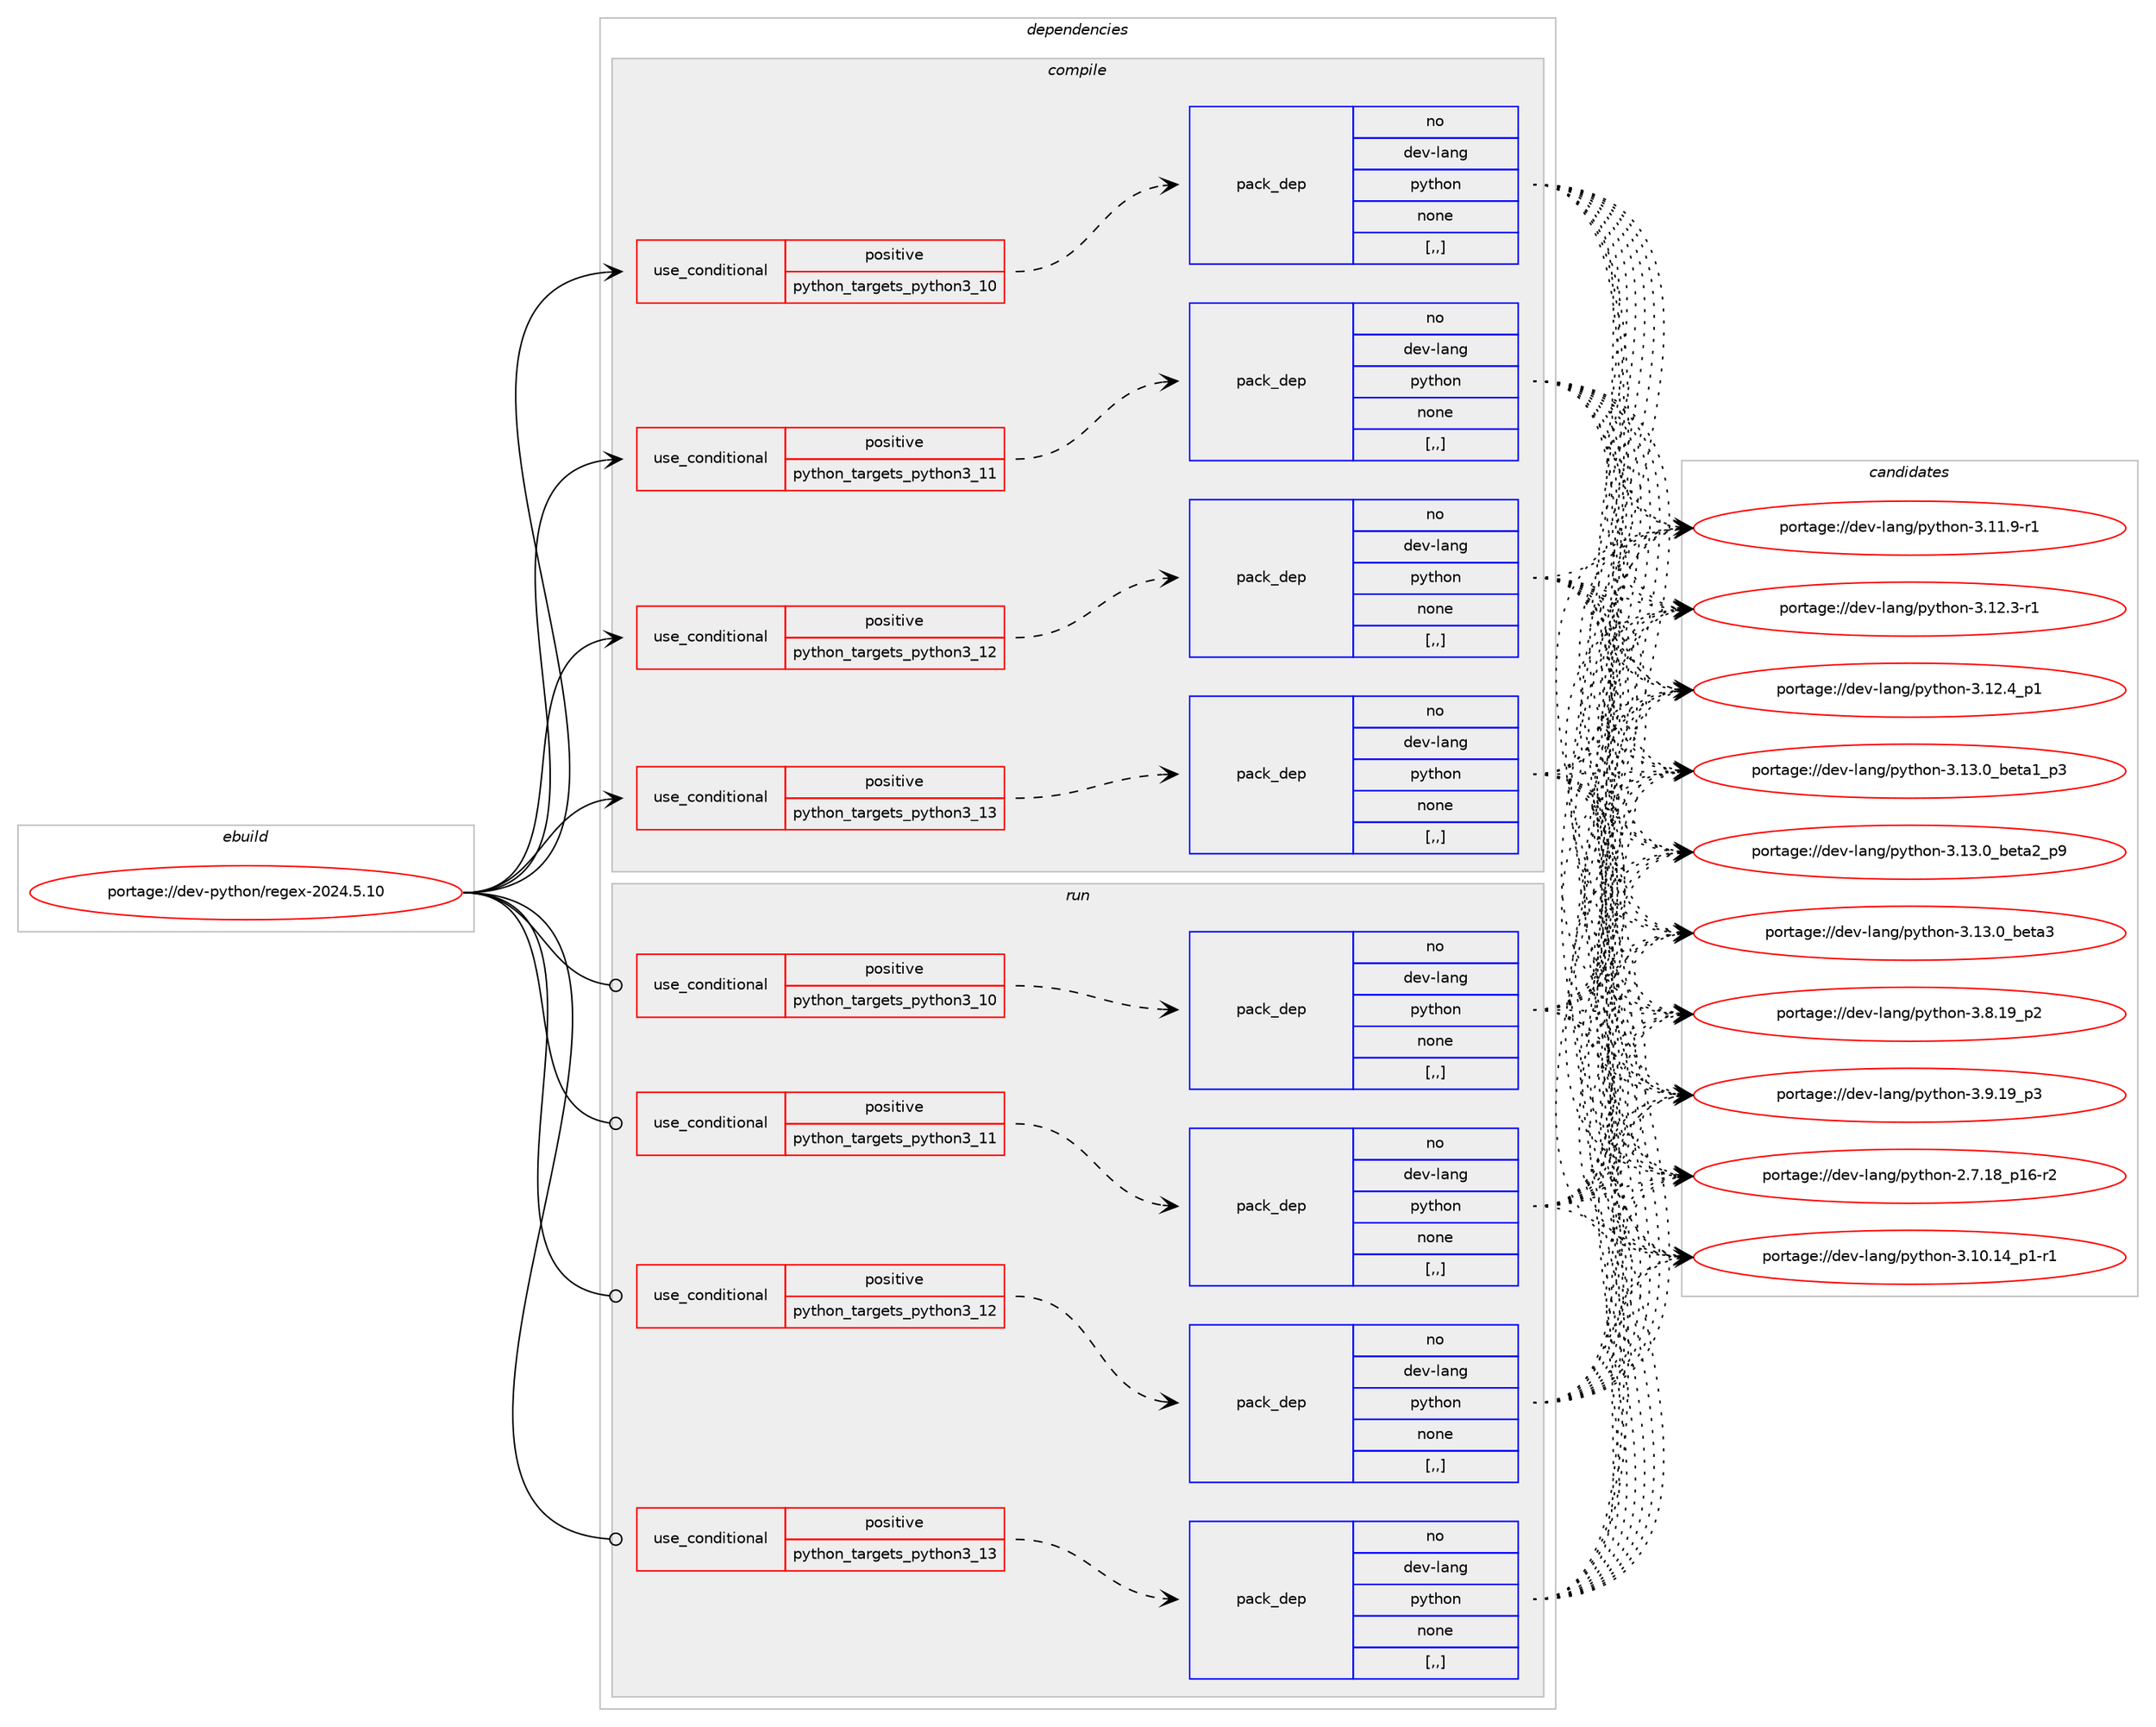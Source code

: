 digraph prolog {

# *************
# Graph options
# *************

newrank=true;
concentrate=true;
compound=true;
graph [rankdir=LR,fontname=Helvetica,fontsize=10,ranksep=1.5];#, ranksep=2.5, nodesep=0.2];
edge  [arrowhead=vee];
node  [fontname=Helvetica,fontsize=10];

# **********
# The ebuild
# **********

subgraph cluster_leftcol {
color=gray;
rank=same;
label=<<i>ebuild</i>>;
id [label="portage://dev-python/regex-2024.5.10", color=red, width=4, href="../dev-python/regex-2024.5.10.svg"];
}

# ****************
# The dependencies
# ****************

subgraph cluster_midcol {
color=gray;
label=<<i>dependencies</i>>;
subgraph cluster_compile {
fillcolor="#eeeeee";
style=filled;
label=<<i>compile</i>>;
subgraph cond37666 {
dependency157628 [label=<<TABLE BORDER="0" CELLBORDER="1" CELLSPACING="0" CELLPADDING="4"><TR><TD ROWSPAN="3" CELLPADDING="10">use_conditional</TD></TR><TR><TD>positive</TD></TR><TR><TD>python_targets_python3_10</TD></TR></TABLE>>, shape=none, color=red];
subgraph pack118724 {
dependency157629 [label=<<TABLE BORDER="0" CELLBORDER="1" CELLSPACING="0" CELLPADDING="4" WIDTH="220"><TR><TD ROWSPAN="6" CELLPADDING="30">pack_dep</TD></TR><TR><TD WIDTH="110">no</TD></TR><TR><TD>dev-lang</TD></TR><TR><TD>python</TD></TR><TR><TD>none</TD></TR><TR><TD>[,,]</TD></TR></TABLE>>, shape=none, color=blue];
}
dependency157628:e -> dependency157629:w [weight=20,style="dashed",arrowhead="vee"];
}
id:e -> dependency157628:w [weight=20,style="solid",arrowhead="vee"];
subgraph cond37667 {
dependency157630 [label=<<TABLE BORDER="0" CELLBORDER="1" CELLSPACING="0" CELLPADDING="4"><TR><TD ROWSPAN="3" CELLPADDING="10">use_conditional</TD></TR><TR><TD>positive</TD></TR><TR><TD>python_targets_python3_11</TD></TR></TABLE>>, shape=none, color=red];
subgraph pack118725 {
dependency157631 [label=<<TABLE BORDER="0" CELLBORDER="1" CELLSPACING="0" CELLPADDING="4" WIDTH="220"><TR><TD ROWSPAN="6" CELLPADDING="30">pack_dep</TD></TR><TR><TD WIDTH="110">no</TD></TR><TR><TD>dev-lang</TD></TR><TR><TD>python</TD></TR><TR><TD>none</TD></TR><TR><TD>[,,]</TD></TR></TABLE>>, shape=none, color=blue];
}
dependency157630:e -> dependency157631:w [weight=20,style="dashed",arrowhead="vee"];
}
id:e -> dependency157630:w [weight=20,style="solid",arrowhead="vee"];
subgraph cond37668 {
dependency157632 [label=<<TABLE BORDER="0" CELLBORDER="1" CELLSPACING="0" CELLPADDING="4"><TR><TD ROWSPAN="3" CELLPADDING="10">use_conditional</TD></TR><TR><TD>positive</TD></TR><TR><TD>python_targets_python3_12</TD></TR></TABLE>>, shape=none, color=red];
subgraph pack118726 {
dependency157633 [label=<<TABLE BORDER="0" CELLBORDER="1" CELLSPACING="0" CELLPADDING="4" WIDTH="220"><TR><TD ROWSPAN="6" CELLPADDING="30">pack_dep</TD></TR><TR><TD WIDTH="110">no</TD></TR><TR><TD>dev-lang</TD></TR><TR><TD>python</TD></TR><TR><TD>none</TD></TR><TR><TD>[,,]</TD></TR></TABLE>>, shape=none, color=blue];
}
dependency157632:e -> dependency157633:w [weight=20,style="dashed",arrowhead="vee"];
}
id:e -> dependency157632:w [weight=20,style="solid",arrowhead="vee"];
subgraph cond37669 {
dependency157634 [label=<<TABLE BORDER="0" CELLBORDER="1" CELLSPACING="0" CELLPADDING="4"><TR><TD ROWSPAN="3" CELLPADDING="10">use_conditional</TD></TR><TR><TD>positive</TD></TR><TR><TD>python_targets_python3_13</TD></TR></TABLE>>, shape=none, color=red];
subgraph pack118727 {
dependency157635 [label=<<TABLE BORDER="0" CELLBORDER="1" CELLSPACING="0" CELLPADDING="4" WIDTH="220"><TR><TD ROWSPAN="6" CELLPADDING="30">pack_dep</TD></TR><TR><TD WIDTH="110">no</TD></TR><TR><TD>dev-lang</TD></TR><TR><TD>python</TD></TR><TR><TD>none</TD></TR><TR><TD>[,,]</TD></TR></TABLE>>, shape=none, color=blue];
}
dependency157634:e -> dependency157635:w [weight=20,style="dashed",arrowhead="vee"];
}
id:e -> dependency157634:w [weight=20,style="solid",arrowhead="vee"];
}
subgraph cluster_compileandrun {
fillcolor="#eeeeee";
style=filled;
label=<<i>compile and run</i>>;
}
subgraph cluster_run {
fillcolor="#eeeeee";
style=filled;
label=<<i>run</i>>;
subgraph cond37670 {
dependency157636 [label=<<TABLE BORDER="0" CELLBORDER="1" CELLSPACING="0" CELLPADDING="4"><TR><TD ROWSPAN="3" CELLPADDING="10">use_conditional</TD></TR><TR><TD>positive</TD></TR><TR><TD>python_targets_python3_10</TD></TR></TABLE>>, shape=none, color=red];
subgraph pack118728 {
dependency157637 [label=<<TABLE BORDER="0" CELLBORDER="1" CELLSPACING="0" CELLPADDING="4" WIDTH="220"><TR><TD ROWSPAN="6" CELLPADDING="30">pack_dep</TD></TR><TR><TD WIDTH="110">no</TD></TR><TR><TD>dev-lang</TD></TR><TR><TD>python</TD></TR><TR><TD>none</TD></TR><TR><TD>[,,]</TD></TR></TABLE>>, shape=none, color=blue];
}
dependency157636:e -> dependency157637:w [weight=20,style="dashed",arrowhead="vee"];
}
id:e -> dependency157636:w [weight=20,style="solid",arrowhead="odot"];
subgraph cond37671 {
dependency157638 [label=<<TABLE BORDER="0" CELLBORDER="1" CELLSPACING="0" CELLPADDING="4"><TR><TD ROWSPAN="3" CELLPADDING="10">use_conditional</TD></TR><TR><TD>positive</TD></TR><TR><TD>python_targets_python3_11</TD></TR></TABLE>>, shape=none, color=red];
subgraph pack118729 {
dependency157639 [label=<<TABLE BORDER="0" CELLBORDER="1" CELLSPACING="0" CELLPADDING="4" WIDTH="220"><TR><TD ROWSPAN="6" CELLPADDING="30">pack_dep</TD></TR><TR><TD WIDTH="110">no</TD></TR><TR><TD>dev-lang</TD></TR><TR><TD>python</TD></TR><TR><TD>none</TD></TR><TR><TD>[,,]</TD></TR></TABLE>>, shape=none, color=blue];
}
dependency157638:e -> dependency157639:w [weight=20,style="dashed",arrowhead="vee"];
}
id:e -> dependency157638:w [weight=20,style="solid",arrowhead="odot"];
subgraph cond37672 {
dependency157640 [label=<<TABLE BORDER="0" CELLBORDER="1" CELLSPACING="0" CELLPADDING="4"><TR><TD ROWSPAN="3" CELLPADDING="10">use_conditional</TD></TR><TR><TD>positive</TD></TR><TR><TD>python_targets_python3_12</TD></TR></TABLE>>, shape=none, color=red];
subgraph pack118730 {
dependency157641 [label=<<TABLE BORDER="0" CELLBORDER="1" CELLSPACING="0" CELLPADDING="4" WIDTH="220"><TR><TD ROWSPAN="6" CELLPADDING="30">pack_dep</TD></TR><TR><TD WIDTH="110">no</TD></TR><TR><TD>dev-lang</TD></TR><TR><TD>python</TD></TR><TR><TD>none</TD></TR><TR><TD>[,,]</TD></TR></TABLE>>, shape=none, color=blue];
}
dependency157640:e -> dependency157641:w [weight=20,style="dashed",arrowhead="vee"];
}
id:e -> dependency157640:w [weight=20,style="solid",arrowhead="odot"];
subgraph cond37673 {
dependency157642 [label=<<TABLE BORDER="0" CELLBORDER="1" CELLSPACING="0" CELLPADDING="4"><TR><TD ROWSPAN="3" CELLPADDING="10">use_conditional</TD></TR><TR><TD>positive</TD></TR><TR><TD>python_targets_python3_13</TD></TR></TABLE>>, shape=none, color=red];
subgraph pack118731 {
dependency157643 [label=<<TABLE BORDER="0" CELLBORDER="1" CELLSPACING="0" CELLPADDING="4" WIDTH="220"><TR><TD ROWSPAN="6" CELLPADDING="30">pack_dep</TD></TR><TR><TD WIDTH="110">no</TD></TR><TR><TD>dev-lang</TD></TR><TR><TD>python</TD></TR><TR><TD>none</TD></TR><TR><TD>[,,]</TD></TR></TABLE>>, shape=none, color=blue];
}
dependency157642:e -> dependency157643:w [weight=20,style="dashed",arrowhead="vee"];
}
id:e -> dependency157642:w [weight=20,style="solid",arrowhead="odot"];
}
}

# **************
# The candidates
# **************

subgraph cluster_choices {
rank=same;
color=gray;
label=<<i>candidates</i>>;

subgraph choice118724 {
color=black;
nodesep=1;
choice100101118451089711010347112121116104111110455046554649569511249544511450 [label="portage://dev-lang/python-2.7.18_p16-r2", color=red, width=4,href="../dev-lang/python-2.7.18_p16-r2.svg"];
choice100101118451089711010347112121116104111110455146494846495295112494511449 [label="portage://dev-lang/python-3.10.14_p1-r1", color=red, width=4,href="../dev-lang/python-3.10.14_p1-r1.svg"];
choice100101118451089711010347112121116104111110455146494946574511449 [label="portage://dev-lang/python-3.11.9-r1", color=red, width=4,href="../dev-lang/python-3.11.9-r1.svg"];
choice100101118451089711010347112121116104111110455146495046514511449 [label="portage://dev-lang/python-3.12.3-r1", color=red, width=4,href="../dev-lang/python-3.12.3-r1.svg"];
choice100101118451089711010347112121116104111110455146495046529511249 [label="portage://dev-lang/python-3.12.4_p1", color=red, width=4,href="../dev-lang/python-3.12.4_p1.svg"];
choice10010111845108971101034711212111610411111045514649514648959810111697499511251 [label="portage://dev-lang/python-3.13.0_beta1_p3", color=red, width=4,href="../dev-lang/python-3.13.0_beta1_p3.svg"];
choice10010111845108971101034711212111610411111045514649514648959810111697509511257 [label="portage://dev-lang/python-3.13.0_beta2_p9", color=red, width=4,href="../dev-lang/python-3.13.0_beta2_p9.svg"];
choice1001011184510897110103471121211161041111104551464951464895981011169751 [label="portage://dev-lang/python-3.13.0_beta3", color=red, width=4,href="../dev-lang/python-3.13.0_beta3.svg"];
choice100101118451089711010347112121116104111110455146564649579511250 [label="portage://dev-lang/python-3.8.19_p2", color=red, width=4,href="../dev-lang/python-3.8.19_p2.svg"];
choice100101118451089711010347112121116104111110455146574649579511251 [label="portage://dev-lang/python-3.9.19_p3", color=red, width=4,href="../dev-lang/python-3.9.19_p3.svg"];
dependency157629:e -> choice100101118451089711010347112121116104111110455046554649569511249544511450:w [style=dotted,weight="100"];
dependency157629:e -> choice100101118451089711010347112121116104111110455146494846495295112494511449:w [style=dotted,weight="100"];
dependency157629:e -> choice100101118451089711010347112121116104111110455146494946574511449:w [style=dotted,weight="100"];
dependency157629:e -> choice100101118451089711010347112121116104111110455146495046514511449:w [style=dotted,weight="100"];
dependency157629:e -> choice100101118451089711010347112121116104111110455146495046529511249:w [style=dotted,weight="100"];
dependency157629:e -> choice10010111845108971101034711212111610411111045514649514648959810111697499511251:w [style=dotted,weight="100"];
dependency157629:e -> choice10010111845108971101034711212111610411111045514649514648959810111697509511257:w [style=dotted,weight="100"];
dependency157629:e -> choice1001011184510897110103471121211161041111104551464951464895981011169751:w [style=dotted,weight="100"];
dependency157629:e -> choice100101118451089711010347112121116104111110455146564649579511250:w [style=dotted,weight="100"];
dependency157629:e -> choice100101118451089711010347112121116104111110455146574649579511251:w [style=dotted,weight="100"];
}
subgraph choice118725 {
color=black;
nodesep=1;
choice100101118451089711010347112121116104111110455046554649569511249544511450 [label="portage://dev-lang/python-2.7.18_p16-r2", color=red, width=4,href="../dev-lang/python-2.7.18_p16-r2.svg"];
choice100101118451089711010347112121116104111110455146494846495295112494511449 [label="portage://dev-lang/python-3.10.14_p1-r1", color=red, width=4,href="../dev-lang/python-3.10.14_p1-r1.svg"];
choice100101118451089711010347112121116104111110455146494946574511449 [label="portage://dev-lang/python-3.11.9-r1", color=red, width=4,href="../dev-lang/python-3.11.9-r1.svg"];
choice100101118451089711010347112121116104111110455146495046514511449 [label="portage://dev-lang/python-3.12.3-r1", color=red, width=4,href="../dev-lang/python-3.12.3-r1.svg"];
choice100101118451089711010347112121116104111110455146495046529511249 [label="portage://dev-lang/python-3.12.4_p1", color=red, width=4,href="../dev-lang/python-3.12.4_p1.svg"];
choice10010111845108971101034711212111610411111045514649514648959810111697499511251 [label="portage://dev-lang/python-3.13.0_beta1_p3", color=red, width=4,href="../dev-lang/python-3.13.0_beta1_p3.svg"];
choice10010111845108971101034711212111610411111045514649514648959810111697509511257 [label="portage://dev-lang/python-3.13.0_beta2_p9", color=red, width=4,href="../dev-lang/python-3.13.0_beta2_p9.svg"];
choice1001011184510897110103471121211161041111104551464951464895981011169751 [label="portage://dev-lang/python-3.13.0_beta3", color=red, width=4,href="../dev-lang/python-3.13.0_beta3.svg"];
choice100101118451089711010347112121116104111110455146564649579511250 [label="portage://dev-lang/python-3.8.19_p2", color=red, width=4,href="../dev-lang/python-3.8.19_p2.svg"];
choice100101118451089711010347112121116104111110455146574649579511251 [label="portage://dev-lang/python-3.9.19_p3", color=red, width=4,href="../dev-lang/python-3.9.19_p3.svg"];
dependency157631:e -> choice100101118451089711010347112121116104111110455046554649569511249544511450:w [style=dotted,weight="100"];
dependency157631:e -> choice100101118451089711010347112121116104111110455146494846495295112494511449:w [style=dotted,weight="100"];
dependency157631:e -> choice100101118451089711010347112121116104111110455146494946574511449:w [style=dotted,weight="100"];
dependency157631:e -> choice100101118451089711010347112121116104111110455146495046514511449:w [style=dotted,weight="100"];
dependency157631:e -> choice100101118451089711010347112121116104111110455146495046529511249:w [style=dotted,weight="100"];
dependency157631:e -> choice10010111845108971101034711212111610411111045514649514648959810111697499511251:w [style=dotted,weight="100"];
dependency157631:e -> choice10010111845108971101034711212111610411111045514649514648959810111697509511257:w [style=dotted,weight="100"];
dependency157631:e -> choice1001011184510897110103471121211161041111104551464951464895981011169751:w [style=dotted,weight="100"];
dependency157631:e -> choice100101118451089711010347112121116104111110455146564649579511250:w [style=dotted,weight="100"];
dependency157631:e -> choice100101118451089711010347112121116104111110455146574649579511251:w [style=dotted,weight="100"];
}
subgraph choice118726 {
color=black;
nodesep=1;
choice100101118451089711010347112121116104111110455046554649569511249544511450 [label="portage://dev-lang/python-2.7.18_p16-r2", color=red, width=4,href="../dev-lang/python-2.7.18_p16-r2.svg"];
choice100101118451089711010347112121116104111110455146494846495295112494511449 [label="portage://dev-lang/python-3.10.14_p1-r1", color=red, width=4,href="../dev-lang/python-3.10.14_p1-r1.svg"];
choice100101118451089711010347112121116104111110455146494946574511449 [label="portage://dev-lang/python-3.11.9-r1", color=red, width=4,href="../dev-lang/python-3.11.9-r1.svg"];
choice100101118451089711010347112121116104111110455146495046514511449 [label="portage://dev-lang/python-3.12.3-r1", color=red, width=4,href="../dev-lang/python-3.12.3-r1.svg"];
choice100101118451089711010347112121116104111110455146495046529511249 [label="portage://dev-lang/python-3.12.4_p1", color=red, width=4,href="../dev-lang/python-3.12.4_p1.svg"];
choice10010111845108971101034711212111610411111045514649514648959810111697499511251 [label="portage://dev-lang/python-3.13.0_beta1_p3", color=red, width=4,href="../dev-lang/python-3.13.0_beta1_p3.svg"];
choice10010111845108971101034711212111610411111045514649514648959810111697509511257 [label="portage://dev-lang/python-3.13.0_beta2_p9", color=red, width=4,href="../dev-lang/python-3.13.0_beta2_p9.svg"];
choice1001011184510897110103471121211161041111104551464951464895981011169751 [label="portage://dev-lang/python-3.13.0_beta3", color=red, width=4,href="../dev-lang/python-3.13.0_beta3.svg"];
choice100101118451089711010347112121116104111110455146564649579511250 [label="portage://dev-lang/python-3.8.19_p2", color=red, width=4,href="../dev-lang/python-3.8.19_p2.svg"];
choice100101118451089711010347112121116104111110455146574649579511251 [label="portage://dev-lang/python-3.9.19_p3", color=red, width=4,href="../dev-lang/python-3.9.19_p3.svg"];
dependency157633:e -> choice100101118451089711010347112121116104111110455046554649569511249544511450:w [style=dotted,weight="100"];
dependency157633:e -> choice100101118451089711010347112121116104111110455146494846495295112494511449:w [style=dotted,weight="100"];
dependency157633:e -> choice100101118451089711010347112121116104111110455146494946574511449:w [style=dotted,weight="100"];
dependency157633:e -> choice100101118451089711010347112121116104111110455146495046514511449:w [style=dotted,weight="100"];
dependency157633:e -> choice100101118451089711010347112121116104111110455146495046529511249:w [style=dotted,weight="100"];
dependency157633:e -> choice10010111845108971101034711212111610411111045514649514648959810111697499511251:w [style=dotted,weight="100"];
dependency157633:e -> choice10010111845108971101034711212111610411111045514649514648959810111697509511257:w [style=dotted,weight="100"];
dependency157633:e -> choice1001011184510897110103471121211161041111104551464951464895981011169751:w [style=dotted,weight="100"];
dependency157633:e -> choice100101118451089711010347112121116104111110455146564649579511250:w [style=dotted,weight="100"];
dependency157633:e -> choice100101118451089711010347112121116104111110455146574649579511251:w [style=dotted,weight="100"];
}
subgraph choice118727 {
color=black;
nodesep=1;
choice100101118451089711010347112121116104111110455046554649569511249544511450 [label="portage://dev-lang/python-2.7.18_p16-r2", color=red, width=4,href="../dev-lang/python-2.7.18_p16-r2.svg"];
choice100101118451089711010347112121116104111110455146494846495295112494511449 [label="portage://dev-lang/python-3.10.14_p1-r1", color=red, width=4,href="../dev-lang/python-3.10.14_p1-r1.svg"];
choice100101118451089711010347112121116104111110455146494946574511449 [label="portage://dev-lang/python-3.11.9-r1", color=red, width=4,href="../dev-lang/python-3.11.9-r1.svg"];
choice100101118451089711010347112121116104111110455146495046514511449 [label="portage://dev-lang/python-3.12.3-r1", color=red, width=4,href="../dev-lang/python-3.12.3-r1.svg"];
choice100101118451089711010347112121116104111110455146495046529511249 [label="portage://dev-lang/python-3.12.4_p1", color=red, width=4,href="../dev-lang/python-3.12.4_p1.svg"];
choice10010111845108971101034711212111610411111045514649514648959810111697499511251 [label="portage://dev-lang/python-3.13.0_beta1_p3", color=red, width=4,href="../dev-lang/python-3.13.0_beta1_p3.svg"];
choice10010111845108971101034711212111610411111045514649514648959810111697509511257 [label="portage://dev-lang/python-3.13.0_beta2_p9", color=red, width=4,href="../dev-lang/python-3.13.0_beta2_p9.svg"];
choice1001011184510897110103471121211161041111104551464951464895981011169751 [label="portage://dev-lang/python-3.13.0_beta3", color=red, width=4,href="../dev-lang/python-3.13.0_beta3.svg"];
choice100101118451089711010347112121116104111110455146564649579511250 [label="portage://dev-lang/python-3.8.19_p2", color=red, width=4,href="../dev-lang/python-3.8.19_p2.svg"];
choice100101118451089711010347112121116104111110455146574649579511251 [label="portage://dev-lang/python-3.9.19_p3", color=red, width=4,href="../dev-lang/python-3.9.19_p3.svg"];
dependency157635:e -> choice100101118451089711010347112121116104111110455046554649569511249544511450:w [style=dotted,weight="100"];
dependency157635:e -> choice100101118451089711010347112121116104111110455146494846495295112494511449:w [style=dotted,weight="100"];
dependency157635:e -> choice100101118451089711010347112121116104111110455146494946574511449:w [style=dotted,weight="100"];
dependency157635:e -> choice100101118451089711010347112121116104111110455146495046514511449:w [style=dotted,weight="100"];
dependency157635:e -> choice100101118451089711010347112121116104111110455146495046529511249:w [style=dotted,weight="100"];
dependency157635:e -> choice10010111845108971101034711212111610411111045514649514648959810111697499511251:w [style=dotted,weight="100"];
dependency157635:e -> choice10010111845108971101034711212111610411111045514649514648959810111697509511257:w [style=dotted,weight="100"];
dependency157635:e -> choice1001011184510897110103471121211161041111104551464951464895981011169751:w [style=dotted,weight="100"];
dependency157635:e -> choice100101118451089711010347112121116104111110455146564649579511250:w [style=dotted,weight="100"];
dependency157635:e -> choice100101118451089711010347112121116104111110455146574649579511251:w [style=dotted,weight="100"];
}
subgraph choice118728 {
color=black;
nodesep=1;
choice100101118451089711010347112121116104111110455046554649569511249544511450 [label="portage://dev-lang/python-2.7.18_p16-r2", color=red, width=4,href="../dev-lang/python-2.7.18_p16-r2.svg"];
choice100101118451089711010347112121116104111110455146494846495295112494511449 [label="portage://dev-lang/python-3.10.14_p1-r1", color=red, width=4,href="../dev-lang/python-3.10.14_p1-r1.svg"];
choice100101118451089711010347112121116104111110455146494946574511449 [label="portage://dev-lang/python-3.11.9-r1", color=red, width=4,href="../dev-lang/python-3.11.9-r1.svg"];
choice100101118451089711010347112121116104111110455146495046514511449 [label="portage://dev-lang/python-3.12.3-r1", color=red, width=4,href="../dev-lang/python-3.12.3-r1.svg"];
choice100101118451089711010347112121116104111110455146495046529511249 [label="portage://dev-lang/python-3.12.4_p1", color=red, width=4,href="../dev-lang/python-3.12.4_p1.svg"];
choice10010111845108971101034711212111610411111045514649514648959810111697499511251 [label="portage://dev-lang/python-3.13.0_beta1_p3", color=red, width=4,href="../dev-lang/python-3.13.0_beta1_p3.svg"];
choice10010111845108971101034711212111610411111045514649514648959810111697509511257 [label="portage://dev-lang/python-3.13.0_beta2_p9", color=red, width=4,href="../dev-lang/python-3.13.0_beta2_p9.svg"];
choice1001011184510897110103471121211161041111104551464951464895981011169751 [label="portage://dev-lang/python-3.13.0_beta3", color=red, width=4,href="../dev-lang/python-3.13.0_beta3.svg"];
choice100101118451089711010347112121116104111110455146564649579511250 [label="portage://dev-lang/python-3.8.19_p2", color=red, width=4,href="../dev-lang/python-3.8.19_p2.svg"];
choice100101118451089711010347112121116104111110455146574649579511251 [label="portage://dev-lang/python-3.9.19_p3", color=red, width=4,href="../dev-lang/python-3.9.19_p3.svg"];
dependency157637:e -> choice100101118451089711010347112121116104111110455046554649569511249544511450:w [style=dotted,weight="100"];
dependency157637:e -> choice100101118451089711010347112121116104111110455146494846495295112494511449:w [style=dotted,weight="100"];
dependency157637:e -> choice100101118451089711010347112121116104111110455146494946574511449:w [style=dotted,weight="100"];
dependency157637:e -> choice100101118451089711010347112121116104111110455146495046514511449:w [style=dotted,weight="100"];
dependency157637:e -> choice100101118451089711010347112121116104111110455146495046529511249:w [style=dotted,weight="100"];
dependency157637:e -> choice10010111845108971101034711212111610411111045514649514648959810111697499511251:w [style=dotted,weight="100"];
dependency157637:e -> choice10010111845108971101034711212111610411111045514649514648959810111697509511257:w [style=dotted,weight="100"];
dependency157637:e -> choice1001011184510897110103471121211161041111104551464951464895981011169751:w [style=dotted,weight="100"];
dependency157637:e -> choice100101118451089711010347112121116104111110455146564649579511250:w [style=dotted,weight="100"];
dependency157637:e -> choice100101118451089711010347112121116104111110455146574649579511251:w [style=dotted,weight="100"];
}
subgraph choice118729 {
color=black;
nodesep=1;
choice100101118451089711010347112121116104111110455046554649569511249544511450 [label="portage://dev-lang/python-2.7.18_p16-r2", color=red, width=4,href="../dev-lang/python-2.7.18_p16-r2.svg"];
choice100101118451089711010347112121116104111110455146494846495295112494511449 [label="portage://dev-lang/python-3.10.14_p1-r1", color=red, width=4,href="../dev-lang/python-3.10.14_p1-r1.svg"];
choice100101118451089711010347112121116104111110455146494946574511449 [label="portage://dev-lang/python-3.11.9-r1", color=red, width=4,href="../dev-lang/python-3.11.9-r1.svg"];
choice100101118451089711010347112121116104111110455146495046514511449 [label="portage://dev-lang/python-3.12.3-r1", color=red, width=4,href="../dev-lang/python-3.12.3-r1.svg"];
choice100101118451089711010347112121116104111110455146495046529511249 [label="portage://dev-lang/python-3.12.4_p1", color=red, width=4,href="../dev-lang/python-3.12.4_p1.svg"];
choice10010111845108971101034711212111610411111045514649514648959810111697499511251 [label="portage://dev-lang/python-3.13.0_beta1_p3", color=red, width=4,href="../dev-lang/python-3.13.0_beta1_p3.svg"];
choice10010111845108971101034711212111610411111045514649514648959810111697509511257 [label="portage://dev-lang/python-3.13.0_beta2_p9", color=red, width=4,href="../dev-lang/python-3.13.0_beta2_p9.svg"];
choice1001011184510897110103471121211161041111104551464951464895981011169751 [label="portage://dev-lang/python-3.13.0_beta3", color=red, width=4,href="../dev-lang/python-3.13.0_beta3.svg"];
choice100101118451089711010347112121116104111110455146564649579511250 [label="portage://dev-lang/python-3.8.19_p2", color=red, width=4,href="../dev-lang/python-3.8.19_p2.svg"];
choice100101118451089711010347112121116104111110455146574649579511251 [label="portage://dev-lang/python-3.9.19_p3", color=red, width=4,href="../dev-lang/python-3.9.19_p3.svg"];
dependency157639:e -> choice100101118451089711010347112121116104111110455046554649569511249544511450:w [style=dotted,weight="100"];
dependency157639:e -> choice100101118451089711010347112121116104111110455146494846495295112494511449:w [style=dotted,weight="100"];
dependency157639:e -> choice100101118451089711010347112121116104111110455146494946574511449:w [style=dotted,weight="100"];
dependency157639:e -> choice100101118451089711010347112121116104111110455146495046514511449:w [style=dotted,weight="100"];
dependency157639:e -> choice100101118451089711010347112121116104111110455146495046529511249:w [style=dotted,weight="100"];
dependency157639:e -> choice10010111845108971101034711212111610411111045514649514648959810111697499511251:w [style=dotted,weight="100"];
dependency157639:e -> choice10010111845108971101034711212111610411111045514649514648959810111697509511257:w [style=dotted,weight="100"];
dependency157639:e -> choice1001011184510897110103471121211161041111104551464951464895981011169751:w [style=dotted,weight="100"];
dependency157639:e -> choice100101118451089711010347112121116104111110455146564649579511250:w [style=dotted,weight="100"];
dependency157639:e -> choice100101118451089711010347112121116104111110455146574649579511251:w [style=dotted,weight="100"];
}
subgraph choice118730 {
color=black;
nodesep=1;
choice100101118451089711010347112121116104111110455046554649569511249544511450 [label="portage://dev-lang/python-2.7.18_p16-r2", color=red, width=4,href="../dev-lang/python-2.7.18_p16-r2.svg"];
choice100101118451089711010347112121116104111110455146494846495295112494511449 [label="portage://dev-lang/python-3.10.14_p1-r1", color=red, width=4,href="../dev-lang/python-3.10.14_p1-r1.svg"];
choice100101118451089711010347112121116104111110455146494946574511449 [label="portage://dev-lang/python-3.11.9-r1", color=red, width=4,href="../dev-lang/python-3.11.9-r1.svg"];
choice100101118451089711010347112121116104111110455146495046514511449 [label="portage://dev-lang/python-3.12.3-r1", color=red, width=4,href="../dev-lang/python-3.12.3-r1.svg"];
choice100101118451089711010347112121116104111110455146495046529511249 [label="portage://dev-lang/python-3.12.4_p1", color=red, width=4,href="../dev-lang/python-3.12.4_p1.svg"];
choice10010111845108971101034711212111610411111045514649514648959810111697499511251 [label="portage://dev-lang/python-3.13.0_beta1_p3", color=red, width=4,href="../dev-lang/python-3.13.0_beta1_p3.svg"];
choice10010111845108971101034711212111610411111045514649514648959810111697509511257 [label="portage://dev-lang/python-3.13.0_beta2_p9", color=red, width=4,href="../dev-lang/python-3.13.0_beta2_p9.svg"];
choice1001011184510897110103471121211161041111104551464951464895981011169751 [label="portage://dev-lang/python-3.13.0_beta3", color=red, width=4,href="../dev-lang/python-3.13.0_beta3.svg"];
choice100101118451089711010347112121116104111110455146564649579511250 [label="portage://dev-lang/python-3.8.19_p2", color=red, width=4,href="../dev-lang/python-3.8.19_p2.svg"];
choice100101118451089711010347112121116104111110455146574649579511251 [label="portage://dev-lang/python-3.9.19_p3", color=red, width=4,href="../dev-lang/python-3.9.19_p3.svg"];
dependency157641:e -> choice100101118451089711010347112121116104111110455046554649569511249544511450:w [style=dotted,weight="100"];
dependency157641:e -> choice100101118451089711010347112121116104111110455146494846495295112494511449:w [style=dotted,weight="100"];
dependency157641:e -> choice100101118451089711010347112121116104111110455146494946574511449:w [style=dotted,weight="100"];
dependency157641:e -> choice100101118451089711010347112121116104111110455146495046514511449:w [style=dotted,weight="100"];
dependency157641:e -> choice100101118451089711010347112121116104111110455146495046529511249:w [style=dotted,weight="100"];
dependency157641:e -> choice10010111845108971101034711212111610411111045514649514648959810111697499511251:w [style=dotted,weight="100"];
dependency157641:e -> choice10010111845108971101034711212111610411111045514649514648959810111697509511257:w [style=dotted,weight="100"];
dependency157641:e -> choice1001011184510897110103471121211161041111104551464951464895981011169751:w [style=dotted,weight="100"];
dependency157641:e -> choice100101118451089711010347112121116104111110455146564649579511250:w [style=dotted,weight="100"];
dependency157641:e -> choice100101118451089711010347112121116104111110455146574649579511251:w [style=dotted,weight="100"];
}
subgraph choice118731 {
color=black;
nodesep=1;
choice100101118451089711010347112121116104111110455046554649569511249544511450 [label="portage://dev-lang/python-2.7.18_p16-r2", color=red, width=4,href="../dev-lang/python-2.7.18_p16-r2.svg"];
choice100101118451089711010347112121116104111110455146494846495295112494511449 [label="portage://dev-lang/python-3.10.14_p1-r1", color=red, width=4,href="../dev-lang/python-3.10.14_p1-r1.svg"];
choice100101118451089711010347112121116104111110455146494946574511449 [label="portage://dev-lang/python-3.11.9-r1", color=red, width=4,href="../dev-lang/python-3.11.9-r1.svg"];
choice100101118451089711010347112121116104111110455146495046514511449 [label="portage://dev-lang/python-3.12.3-r1", color=red, width=4,href="../dev-lang/python-3.12.3-r1.svg"];
choice100101118451089711010347112121116104111110455146495046529511249 [label="portage://dev-lang/python-3.12.4_p1", color=red, width=4,href="../dev-lang/python-3.12.4_p1.svg"];
choice10010111845108971101034711212111610411111045514649514648959810111697499511251 [label="portage://dev-lang/python-3.13.0_beta1_p3", color=red, width=4,href="../dev-lang/python-3.13.0_beta1_p3.svg"];
choice10010111845108971101034711212111610411111045514649514648959810111697509511257 [label="portage://dev-lang/python-3.13.0_beta2_p9", color=red, width=4,href="../dev-lang/python-3.13.0_beta2_p9.svg"];
choice1001011184510897110103471121211161041111104551464951464895981011169751 [label="portage://dev-lang/python-3.13.0_beta3", color=red, width=4,href="../dev-lang/python-3.13.0_beta3.svg"];
choice100101118451089711010347112121116104111110455146564649579511250 [label="portage://dev-lang/python-3.8.19_p2", color=red, width=4,href="../dev-lang/python-3.8.19_p2.svg"];
choice100101118451089711010347112121116104111110455146574649579511251 [label="portage://dev-lang/python-3.9.19_p3", color=red, width=4,href="../dev-lang/python-3.9.19_p3.svg"];
dependency157643:e -> choice100101118451089711010347112121116104111110455046554649569511249544511450:w [style=dotted,weight="100"];
dependency157643:e -> choice100101118451089711010347112121116104111110455146494846495295112494511449:w [style=dotted,weight="100"];
dependency157643:e -> choice100101118451089711010347112121116104111110455146494946574511449:w [style=dotted,weight="100"];
dependency157643:e -> choice100101118451089711010347112121116104111110455146495046514511449:w [style=dotted,weight="100"];
dependency157643:e -> choice100101118451089711010347112121116104111110455146495046529511249:w [style=dotted,weight="100"];
dependency157643:e -> choice10010111845108971101034711212111610411111045514649514648959810111697499511251:w [style=dotted,weight="100"];
dependency157643:e -> choice10010111845108971101034711212111610411111045514649514648959810111697509511257:w [style=dotted,weight="100"];
dependency157643:e -> choice1001011184510897110103471121211161041111104551464951464895981011169751:w [style=dotted,weight="100"];
dependency157643:e -> choice100101118451089711010347112121116104111110455146564649579511250:w [style=dotted,weight="100"];
dependency157643:e -> choice100101118451089711010347112121116104111110455146574649579511251:w [style=dotted,weight="100"];
}
}

}
